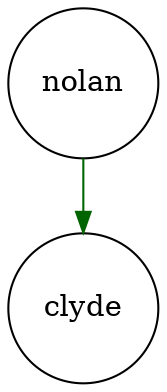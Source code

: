digraph fullagr_nolan_clyde { 
 K=0.6 
 "nolan" -> { "clyde" } [color="darkgreen", arrowhead="normal", penwidth=1, href="#172"]; 
 "nolan" [shape="circle", fixedsize="true", height=1, width=1, style="filled", fillcolor="white", href="#nolan"]; 
 "clyde" [shape="circle", fixedsize="true", height=1, width=1, style="filled", fillcolor="white", href="#clyde"]; 

}